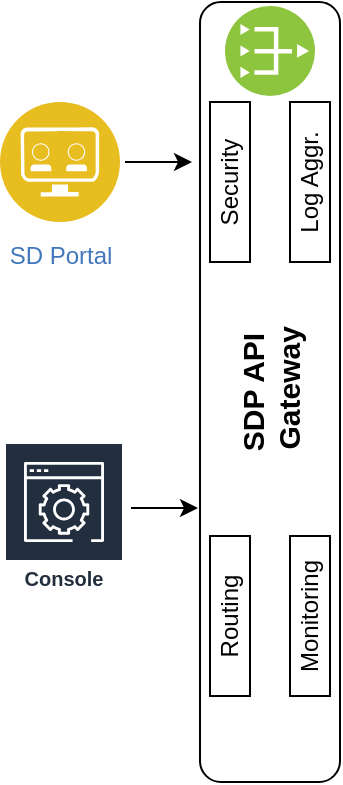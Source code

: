 <mxfile version="14.2.9" type="github">
  <diagram id="jPnYqt82uUA1AttHEqHK" name="Page-1">
    <mxGraphModel dx="868" dy="427" grid="1" gridSize="10" guides="1" tooltips="1" connect="1" arrows="1" fold="1" page="1" pageScale="1" pageWidth="850" pageHeight="1100" math="0" shadow="0">
      <root>
        <mxCell id="0" />
        <mxCell id="1" parent="0" />
        <mxCell id="AtFyLhQAI6k6fNEDQ3Xa-1" value="SDP API&lt;br&gt;&amp;nbsp;Gateway" style="rounded=1;whiteSpace=wrap;html=1;horizontal=0;fontSize=15;fontStyle=1" parent="1" vertex="1">
          <mxGeometry x="130" y="20" width="70" height="390" as="geometry" />
        </mxCell>
        <mxCell id="AtFyLhQAI6k6fNEDQ3Xa-2" value="SD Portal" style="aspect=fixed;perimeter=ellipsePerimeter;html=1;align=center;shadow=0;dashed=0;fontColor=#4277BB;labelBackgroundColor=#ffffff;fontSize=12;spacingTop=3;image;image=img/lib/ibm/applications/api_developer_portal.svg;" parent="1" vertex="1">
          <mxGeometry x="30" y="70" width="60" height="60" as="geometry" />
        </mxCell>
        <mxCell id="AtFyLhQAI6k6fNEDQ3Xa-3" value="&lt;br&gt;&lt;br&gt;&lt;br&gt;Console" style="outlineConnect=0;fontColor=#232F3E;gradientColor=none;strokeColor=#ffffff;fillColor=#232F3E;dashed=0;verticalLabelPosition=middle;verticalAlign=middle;align=center;html=1;whiteSpace=wrap;fontSize=10;fontStyle=1;spacing=3;shape=mxgraph.aws4.productIcon;prIcon=mxgraph.aws4.management_console;labelPosition=center;" parent="1" vertex="1">
          <mxGeometry x="32" y="240" width="60" height="100" as="geometry" />
        </mxCell>
        <mxCell id="AtFyLhQAI6k6fNEDQ3Xa-4" value="" style="aspect=fixed;perimeter=ellipsePerimeter;html=1;align=center;shadow=0;dashed=0;fontColor=#4277BB;labelBackgroundColor=#ffffff;fontSize=12;spacingTop=3;image;image=img/lib/ibm/vpc/PublicGateway.svg;" parent="1" vertex="1">
          <mxGeometry x="142.5" y="22" width="45" height="45" as="geometry" />
        </mxCell>
        <mxCell id="AtFyLhQAI6k6fNEDQ3Xa-5" value="Monitoring" style="rounded=0;whiteSpace=wrap;html=1;horizontal=0;" parent="1" vertex="1">
          <mxGeometry x="175" y="287" width="20" height="80" as="geometry" />
        </mxCell>
        <mxCell id="AtFyLhQAI6k6fNEDQ3Xa-9" value="Routing" style="rounded=0;whiteSpace=wrap;html=1;horizontal=0;" parent="1" vertex="1">
          <mxGeometry x="135" y="287" width="20" height="80" as="geometry" />
        </mxCell>
        <mxCell id="AtFyLhQAI6k6fNEDQ3Xa-10" value="Log Aggr." style="rounded=0;whiteSpace=wrap;html=1;horizontal=0;" parent="1" vertex="1">
          <mxGeometry x="175" y="70" width="20" height="80" as="geometry" />
        </mxCell>
        <mxCell id="AtFyLhQAI6k6fNEDQ3Xa-11" value="Security" style="rounded=0;whiteSpace=wrap;html=1;horizontal=0;" parent="1" vertex="1">
          <mxGeometry x="135" y="70" width="20" height="80" as="geometry" />
        </mxCell>
        <mxCell id="emQPAI_7ll89C0RIUJ9--1" value="" style="endArrow=classic;html=1;" edge="1" parent="1">
          <mxGeometry width="50" height="50" relative="1" as="geometry">
            <mxPoint x="92.5" y="100" as="sourcePoint" />
            <mxPoint x="126" y="100" as="targetPoint" />
          </mxGeometry>
        </mxCell>
        <mxCell id="emQPAI_7ll89C0RIUJ9--3" value="" style="endArrow=classic;html=1;" edge="1" parent="1">
          <mxGeometry width="50" height="50" relative="1" as="geometry">
            <mxPoint x="95.5" y="273" as="sourcePoint" />
            <mxPoint x="129" y="273" as="targetPoint" />
          </mxGeometry>
        </mxCell>
      </root>
    </mxGraphModel>
  </diagram>
</mxfile>
